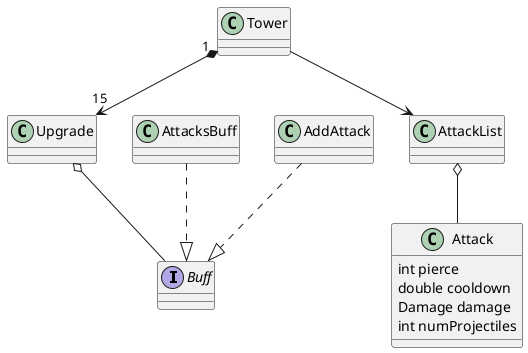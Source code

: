 @startuml
interface Buff

Attack : int pierce
Attack : double cooldown
Attack : Damage damage
Attack : int numProjectiles

Upgrade o-- Buff
AttacksBuff ..|> Buff
AddAttack ..|> Buff
AttackList o-- Attack
Tower "1" *--> "15" Upgrade
Tower --> AttackList
@enduml